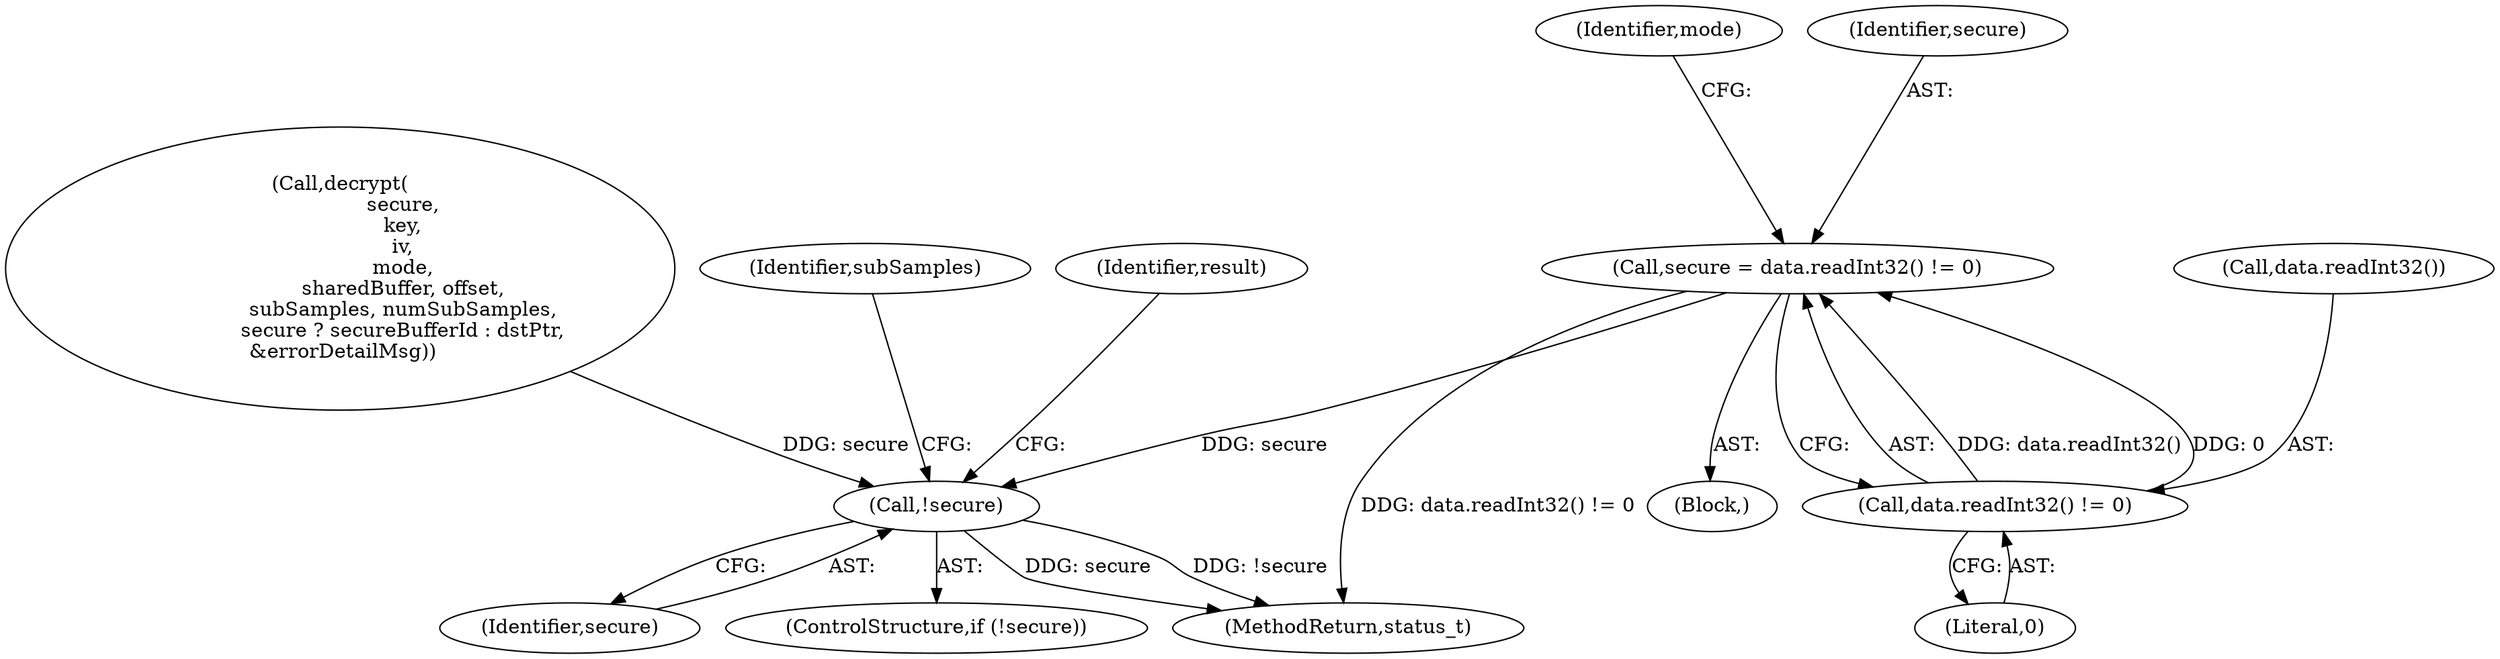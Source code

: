 digraph "0_Android_22f824feac43d5758f9a70b77f2aca840ba62c3b@API" {
"1000215" [label="(Call,secure = data.readInt32() != 0)"];
"1000217" [label="(Call,data.readInt32() != 0)"];
"1000414" [label="(Call,!secure)"];
"1000483" [label="(MethodReturn,status_t)"];
"1000219" [label="(Literal,0)"];
"1000209" [label="(Block,)"];
"1000218" [label="(Call,data.readInt32())"];
"1000215" [label="(Call,secure = data.readInt32() != 0)"];
"1000436" [label="(Identifier,subSamples)"];
"1000414" [label="(Call,!secure)"];
"1000217" [label="(Call,data.readInt32() != 0)"];
"1000222" [label="(Identifier,mode)"];
"1000415" [label="(Identifier,secure)"];
"1000419" [label="(Identifier,result)"];
"1000413" [label="(ControlStructure,if (!secure))"];
"1000390" [label="(Call,decrypt(\n                    secure,\n                    key,\n                    iv,\n                    mode,\n                    sharedBuffer, offset,\n                    subSamples, numSubSamples,\n                    secure ? secureBufferId : dstPtr,\n &errorDetailMsg))"];
"1000216" [label="(Identifier,secure)"];
"1000215" -> "1000209"  [label="AST: "];
"1000215" -> "1000217"  [label="CFG: "];
"1000216" -> "1000215"  [label="AST: "];
"1000217" -> "1000215"  [label="AST: "];
"1000222" -> "1000215"  [label="CFG: "];
"1000215" -> "1000483"  [label="DDG: data.readInt32() != 0"];
"1000217" -> "1000215"  [label="DDG: data.readInt32()"];
"1000217" -> "1000215"  [label="DDG: 0"];
"1000215" -> "1000414"  [label="DDG: secure"];
"1000217" -> "1000219"  [label="CFG: "];
"1000218" -> "1000217"  [label="AST: "];
"1000219" -> "1000217"  [label="AST: "];
"1000414" -> "1000413"  [label="AST: "];
"1000414" -> "1000415"  [label="CFG: "];
"1000415" -> "1000414"  [label="AST: "];
"1000419" -> "1000414"  [label="CFG: "];
"1000436" -> "1000414"  [label="CFG: "];
"1000414" -> "1000483"  [label="DDG: !secure"];
"1000414" -> "1000483"  [label="DDG: secure"];
"1000390" -> "1000414"  [label="DDG: secure"];
}
